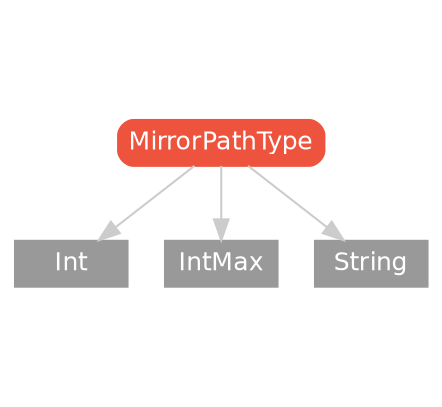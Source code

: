 strict digraph "MirrorPathType - Type Hierarchy - SwiftDoc.org" {
    pad="0.1,0.8"
    node [shape=box, style="filled,rounded", color="#999999", fillcolor="#999999", fontcolor=white, fontname=Helvetica, fontnames="Helvetica,sansserif", fontsize=12, margin="0.07,0.05", height="0.3"]
    edge [color="#cccccc"]
    "Int" [URL="/type/Int/hierarchy/", style=filled]
    "IntMax" [URL="/type/IntMax/hierarchy/", style=filled]
    "MirrorPathType" [URL="/protocol/MirrorPathType/", style="filled,rounded", fillcolor="#ee543d", color="#ee543d"]
    "String" [URL="/type/String/hierarchy/", style=filled]    "MirrorPathType" -> "Int"
    "MirrorPathType" -> "IntMax"
    "MirrorPathType" -> "String"
    subgraph Types {
        rank = max; "Int"; "IntMax"; "String";
    }
}